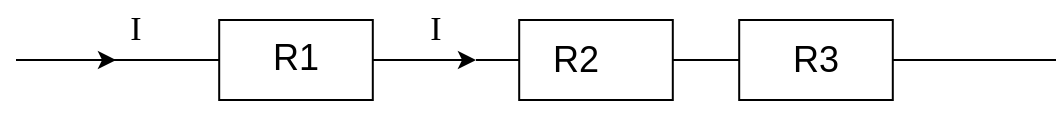 <mxfile version="13.7.5" type="github">
  <diagram name="Page-1" id="16e2658f-23c8-b752-8be9-c03fbebb8bbe">
    <mxGraphModel dx="801" dy="442" grid="1" gridSize="10" guides="1" tooltips="1" connect="1" arrows="1" fold="1" page="1" pageScale="1" pageWidth="1100" pageHeight="850" background="#ffffff" math="0" shadow="0">
      <root>
        <mxCell id="0" />
        <mxCell id="1" parent="0" />
        <mxCell id="nk3E8QH6qJd0GcoNjZV--4" value="" style="edgeStyle=orthogonalEdgeStyle;rounded=0;orthogonalLoop=1;jettySize=auto;html=1;" parent="1" source="nk3E8QH6qJd0GcoNjZV--1" target="nk3E8QH6qJd0GcoNjZV--2" edge="1">
          <mxGeometry relative="1" as="geometry" />
        </mxCell>
        <mxCell id="nk3E8QH6qJd0GcoNjZV--1" value="" style="pointerEvents=1;verticalLabelPosition=bottom;shadow=0;dashed=0;align=center;html=1;verticalAlign=top;shape=mxgraph.electrical.resistors.resistor_1;" parent="1" vertex="1">
          <mxGeometry x="200" y="280" width="120" height="40" as="geometry" />
        </mxCell>
        <mxCell id="nk3E8QH6qJd0GcoNjZV--2" value="" style="pointerEvents=1;verticalLabelPosition=bottom;shadow=0;dashed=0;align=center;html=1;verticalAlign=top;shape=mxgraph.electrical.resistors.resistor_1;" parent="1" vertex="1">
          <mxGeometry x="350" y="280" width="120" height="40" as="geometry" />
        </mxCell>
        <mxCell id="nk3E8QH6qJd0GcoNjZV--3" value="" style="pointerEvents=1;verticalLabelPosition=bottom;shadow=0;dashed=0;align=center;html=1;verticalAlign=top;shape=mxgraph.electrical.resistors.resistor_1;" parent="1" vertex="1">
          <mxGeometry x="460" y="280" width="120" height="40" as="geometry" />
        </mxCell>
        <mxCell id="nk3E8QH6qJd0GcoNjZV--7" value="&lt;div style=&quot;font-size: 18px&quot;&gt;&lt;font style=&quot;font-size: 18px&quot;&gt;R1&lt;/font&gt;&lt;/div&gt;&lt;div style=&quot;font-size: 18px&quot;&gt;&lt;font style=&quot;font-size: 18px&quot;&gt;&lt;br&gt;&lt;/font&gt;&lt;/div&gt;" style="text;html=1;strokeColor=none;fillColor=none;align=center;verticalAlign=middle;whiteSpace=wrap;rounded=0;" parent="1" vertex="1">
          <mxGeometry x="240" y="300" width="40" height="20" as="geometry" />
        </mxCell>
        <mxCell id="nk3E8QH6qJd0GcoNjZV--9" value="&lt;font style=&quot;font-size: 18px&quot;&gt;R2&lt;/font&gt;" style="text;html=1;strokeColor=none;fillColor=none;align=center;verticalAlign=middle;whiteSpace=wrap;rounded=0;" parent="1" vertex="1">
          <mxGeometry x="380" y="290" width="40" height="20" as="geometry" />
        </mxCell>
        <mxCell id="nk3E8QH6qJd0GcoNjZV--10" value="&lt;font style=&quot;font-size: 18px&quot;&gt;R3&lt;/font&gt;" style="text;html=1;strokeColor=none;fillColor=none;align=center;verticalAlign=middle;whiteSpace=wrap;rounded=0;" parent="1" vertex="1">
          <mxGeometry x="500" y="290" width="40" height="20" as="geometry" />
        </mxCell>
        <mxCell id="Bhmb7kuvYC1ypZJ4mO87-8" value="" style="endArrow=none;html=1;entryX=0;entryY=0.5;entryDx=0;entryDy=0;entryPerimeter=0;exitX=0.25;exitY=1;exitDx=0;exitDy=0;" edge="1" parent="1" source="Bhmb7kuvYC1ypZJ4mO87-15" target="nk3E8QH6qJd0GcoNjZV--1">
          <mxGeometry width="50" height="50" relative="1" as="geometry">
            <mxPoint x="140" y="300" as="sourcePoint" />
            <mxPoint x="200" y="300" as="targetPoint" />
          </mxGeometry>
        </mxCell>
        <mxCell id="Bhmb7kuvYC1ypZJ4mO87-14" value="" style="endArrow=none;html=1;entryX=0;entryY=0.5;entryDx=0;entryDy=0;entryPerimeter=0;" edge="1" parent="1">
          <mxGeometry width="50" height="50" relative="1" as="geometry">
            <mxPoint x="580" y="300" as="sourcePoint" />
            <mxPoint x="640" y="300" as="targetPoint" />
          </mxGeometry>
        </mxCell>
        <mxCell id="Bhmb7kuvYC1ypZJ4mO87-15" value="&lt;div style=&quot;font-size: 17px&quot;&gt;&lt;font style=&quot;font-size: 17px&quot; face=&quot;Times New Roman&quot;&gt;I&lt;/font&gt;&lt;/div&gt;" style="text;html=1;strokeColor=none;fillColor=none;align=center;verticalAlign=middle;whiteSpace=wrap;rounded=0;" vertex="1" parent="1">
          <mxGeometry x="150" y="270" width="60" height="30" as="geometry" />
        </mxCell>
        <mxCell id="Bhmb7kuvYC1ypZJ4mO87-16" value="" style="endArrow=classic;html=1;" edge="1" parent="1">
          <mxGeometry width="50" height="50" relative="1" as="geometry">
            <mxPoint x="120" y="300" as="sourcePoint" />
            <mxPoint x="170" y="300" as="targetPoint" />
          </mxGeometry>
        </mxCell>
        <mxCell id="Bhmb7kuvYC1ypZJ4mO87-17" value="&lt;div style=&quot;font-size: 17px&quot;&gt;&lt;font style=&quot;font-size: 17px&quot; face=&quot;Times New Roman&quot;&gt;I&lt;/font&gt;&lt;/div&gt;" style="text;html=1;strokeColor=none;fillColor=none;align=center;verticalAlign=middle;whiteSpace=wrap;rounded=0;" vertex="1" parent="1">
          <mxGeometry x="300" y="270" width="60" height="30" as="geometry" />
        </mxCell>
      </root>
    </mxGraphModel>
  </diagram>
</mxfile>
